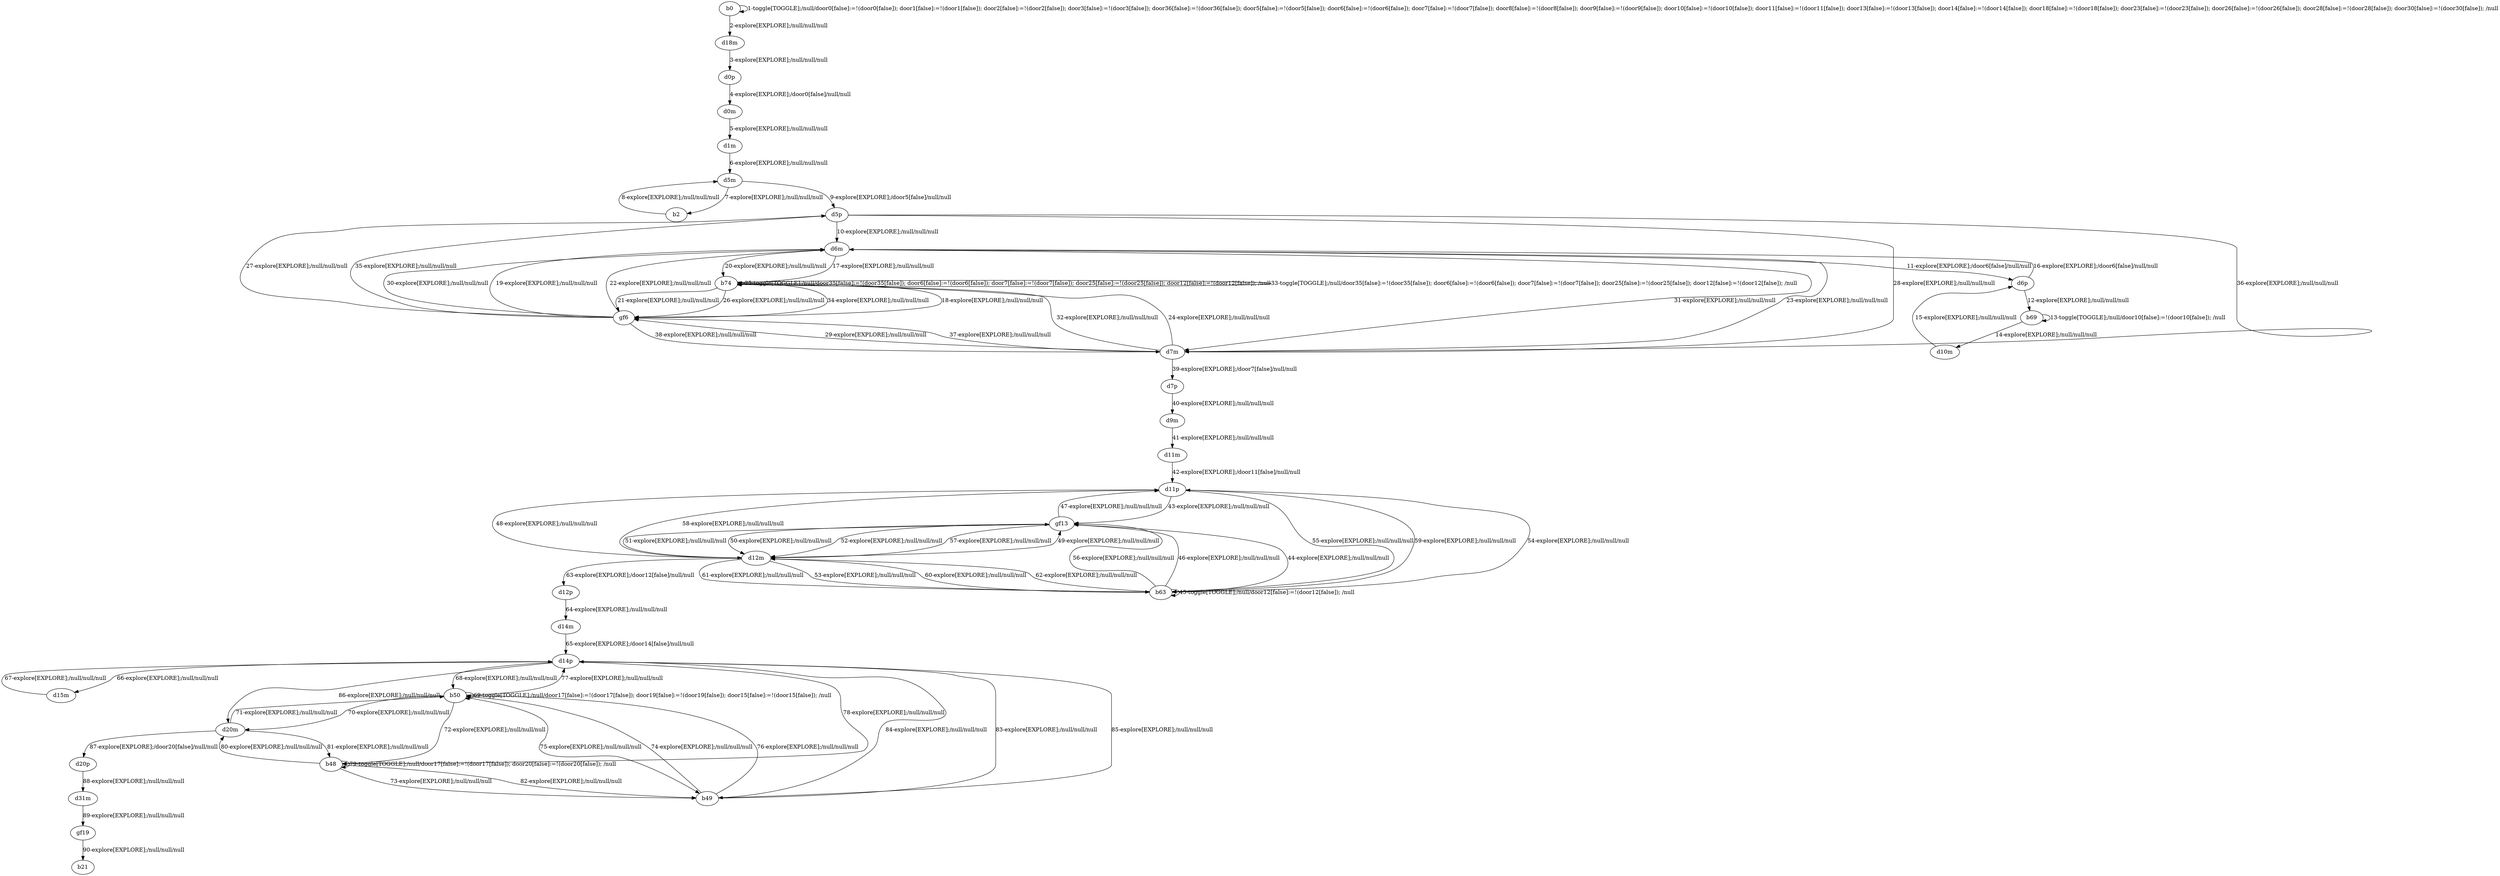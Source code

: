 # Total number of goals covered by this test: 1
# gf19 --> b21

digraph g {
"b0" -> "b0" [label = "1-toggle[TOGGLE];/null/door0[false]:=!(door0[false]); door1[false]:=!(door1[false]); door2[false]:=!(door2[false]); door3[false]:=!(door3[false]); door36[false]:=!(door36[false]); door5[false]:=!(door5[false]); door6[false]:=!(door6[false]); door7[false]:=!(door7[false]); door8[false]:=!(door8[false]); door9[false]:=!(door9[false]); door10[false]:=!(door10[false]); door11[false]:=!(door11[false]); door13[false]:=!(door13[false]); door14[false]:=!(door14[false]); door18[false]:=!(door18[false]); door23[false]:=!(door23[false]); door26[false]:=!(door26[false]); door28[false]:=!(door28[false]); door30[false]:=!(door30[false]); /null"];
"b0" -> "d18m" [label = "2-explore[EXPLORE];/null/null/null"];
"d18m" -> "d0p" [label = "3-explore[EXPLORE];/null/null/null"];
"d0p" -> "d0m" [label = "4-explore[EXPLORE];/door0[false]/null/null"];
"d0m" -> "d1m" [label = "5-explore[EXPLORE];/null/null/null"];
"d1m" -> "d5m" [label = "6-explore[EXPLORE];/null/null/null"];
"d5m" -> "b2" [label = "7-explore[EXPLORE];/null/null/null"];
"b2" -> "d5m" [label = "8-explore[EXPLORE];/null/null/null"];
"d5m" -> "d5p" [label = "9-explore[EXPLORE];/door5[false]/null/null"];
"d5p" -> "d6m" [label = "10-explore[EXPLORE];/null/null/null"];
"d6m" -> "d6p" [label = "11-explore[EXPLORE];/door6[false]/null/null"];
"d6p" -> "b69" [label = "12-explore[EXPLORE];/null/null/null"];
"b69" -> "b69" [label = "13-toggle[TOGGLE];/null/door10[false]:=!(door10[false]); /null"];
"b69" -> "d10m" [label = "14-explore[EXPLORE];/null/null/null"];
"d10m" -> "d6p" [label = "15-explore[EXPLORE];/null/null/null"];
"d6p" -> "d6m" [label = "16-explore[EXPLORE];/door6[false]/null/null"];
"d6m" -> "b74" [label = "17-explore[EXPLORE];/null/null/null"];
"b74" -> "gf6" [label = "18-explore[EXPLORE];/null/null/null"];
"gf6" -> "d6m" [label = "19-explore[EXPLORE];/null/null/null"];
"d6m" -> "b74" [label = "20-explore[EXPLORE];/null/null/null"];
"b74" -> "gf6" [label = "21-explore[EXPLORE];/null/null/null"];
"gf6" -> "d6m" [label = "22-explore[EXPLORE];/null/null/null"];
"d6m" -> "d7m" [label = "23-explore[EXPLORE];/null/null/null"];
"d7m" -> "b74" [label = "24-explore[EXPLORE];/null/null/null"];
"b74" -> "b74" [label = "25-toggle[TOGGLE];/null/door35[false]:=!(door35[false]); door6[false]:=!(door6[false]); door7[false]:=!(door7[false]); door25[false]:=!(door25[false]); door12[false]:=!(door12[false]); /null"];
"b74" -> "gf6" [label = "26-explore[EXPLORE];/null/null/null"];
"gf6" -> "d5p" [label = "27-explore[EXPLORE];/null/null/null"];
"d5p" -> "d7m" [label = "28-explore[EXPLORE];/null/null/null"];
"d7m" -> "gf6" [label = "29-explore[EXPLORE];/null/null/null"];
"gf6" -> "d6m" [label = "30-explore[EXPLORE];/null/null/null"];
"d6m" -> "d7m" [label = "31-explore[EXPLORE];/null/null/null"];
"d7m" -> "b74" [label = "32-explore[EXPLORE];/null/null/null"];
"b74" -> "b74" [label = "33-toggle[TOGGLE];/null/door35[false]:=!(door35[false]); door6[false]:=!(door6[false]); door7[false]:=!(door7[false]); door25[false]:=!(door25[false]); door12[false]:=!(door12[false]); /null"];
"b74" -> "gf6" [label = "34-explore[EXPLORE];/null/null/null"];
"gf6" -> "d5p" [label = "35-explore[EXPLORE];/null/null/null"];
"d5p" -> "d7m" [label = "36-explore[EXPLORE];/null/null/null"];
"d7m" -> "gf6" [label = "37-explore[EXPLORE];/null/null/null"];
"gf6" -> "d7m" [label = "38-explore[EXPLORE];/null/null/null"];
"d7m" -> "d7p" [label = "39-explore[EXPLORE];/door7[false]/null/null"];
"d7p" -> "d9m" [label = "40-explore[EXPLORE];/null/null/null"];
"d9m" -> "d11m" [label = "41-explore[EXPLORE];/null/null/null"];
"d11m" -> "d11p" [label = "42-explore[EXPLORE];/door11[false]/null/null"];
"d11p" -> "gf13" [label = "43-explore[EXPLORE];/null/null/null"];
"gf13" -> "b63" [label = "44-explore[EXPLORE];/null/null/null"];
"b63" -> "b63" [label = "45-toggle[TOGGLE];/null/door12[false]:=!(door12[false]); /null"];
"b63" -> "gf13" [label = "46-explore[EXPLORE];/null/null/null"];
"gf13" -> "d11p" [label = "47-explore[EXPLORE];/null/null/null"];
"d11p" -> "d12m" [label = "48-explore[EXPLORE];/null/null/null"];
"d12m" -> "gf13" [label = "49-explore[EXPLORE];/null/null/null"];
"gf13" -> "d12m" [label = "50-explore[EXPLORE];/null/null/null"];
"d12m" -> "gf13" [label = "51-explore[EXPLORE];/null/null/null"];
"gf13" -> "d12m" [label = "52-explore[EXPLORE];/null/null/null"];
"d12m" -> "b63" [label = "53-explore[EXPLORE];/null/null/null"];
"b63" -> "d11p" [label = "54-explore[EXPLORE];/null/null/null"];
"d11p" -> "b63" [label = "55-explore[EXPLORE];/null/null/null"];
"b63" -> "gf13" [label = "56-explore[EXPLORE];/null/null/null"];
"gf13" -> "d12m" [label = "57-explore[EXPLORE];/null/null/null"];
"d12m" -> "d11p" [label = "58-explore[EXPLORE];/null/null/null"];
"d11p" -> "b63" [label = "59-explore[EXPLORE];/null/null/null"];
"b63" -> "d12m" [label = "60-explore[EXPLORE];/null/null/null"];
"d12m" -> "b63" [label = "61-explore[EXPLORE];/null/null/null"];
"b63" -> "d12m" [label = "62-explore[EXPLORE];/null/null/null"];
"d12m" -> "d12p" [label = "63-explore[EXPLORE];/door12[false]/null/null"];
"d12p" -> "d14m" [label = "64-explore[EXPLORE];/null/null/null"];
"d14m" -> "d14p" [label = "65-explore[EXPLORE];/door14[false]/null/null"];
"d14p" -> "d15m" [label = "66-explore[EXPLORE];/null/null/null"];
"d15m" -> "d14p" [label = "67-explore[EXPLORE];/null/null/null"];
"d14p" -> "b50" [label = "68-explore[EXPLORE];/null/null/null"];
"b50" -> "b50" [label = "69-toggle[TOGGLE];/null/door17[false]:=!(door17[false]); door19[false]:=!(door19[false]); door15[false]:=!(door15[false]); /null"];
"b50" -> "d20m" [label = "70-explore[EXPLORE];/null/null/null"];
"d20m" -> "b50" [label = "71-explore[EXPLORE];/null/null/null"];
"b50" -> "b48" [label = "72-explore[EXPLORE];/null/null/null"];
"b48" -> "b49" [label = "73-explore[EXPLORE];/null/null/null"];
"b49" -> "b50" [label = "74-explore[EXPLORE];/null/null/null"];
"b50" -> "b49" [label = "75-explore[EXPLORE];/null/null/null"];
"b49" -> "b50" [label = "76-explore[EXPLORE];/null/null/null"];
"b50" -> "d14p" [label = "77-explore[EXPLORE];/null/null/null"];
"d14p" -> "b48" [label = "78-explore[EXPLORE];/null/null/null"];
"b48" -> "b48" [label = "79-toggle[TOGGLE];/null/door17[false]:=!(door17[false]); door20[false]:=!(door20[false]); /null"];
"b48" -> "d20m" [label = "80-explore[EXPLORE];/null/null/null"];
"d20m" -> "b48" [label = "81-explore[EXPLORE];/null/null/null"];
"b48" -> "b49" [label = "82-explore[EXPLORE];/null/null/null"];
"b49" -> "d14p" [label = "83-explore[EXPLORE];/null/null/null"];
"d14p" -> "b49" [label = "84-explore[EXPLORE];/null/null/null"];
"b49" -> "d14p" [label = "85-explore[EXPLORE];/null/null/null"];
"d14p" -> "d20m" [label = "86-explore[EXPLORE];/null/null/null"];
"d20m" -> "d20p" [label = "87-explore[EXPLORE];/door20[false]/null/null"];
"d20p" -> "d31m" [label = "88-explore[EXPLORE];/null/null/null"];
"d31m" -> "gf19" [label = "89-explore[EXPLORE];/null/null/null"];
"gf19" -> "b21" [label = "90-explore[EXPLORE];/null/null/null"];
}